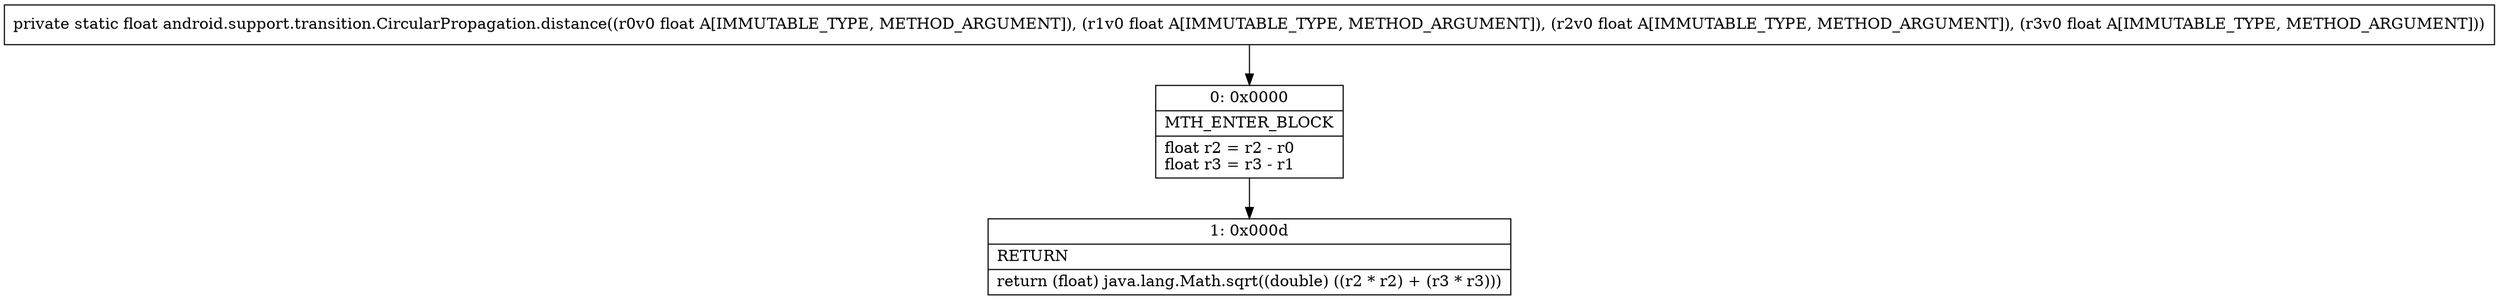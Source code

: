 digraph "CFG forandroid.support.transition.CircularPropagation.distance(FFFF)F" {
Node_0 [shape=record,label="{0\:\ 0x0000|MTH_ENTER_BLOCK\l|float r2 = r2 \- r0\lfloat r3 = r3 \- r1\l}"];
Node_1 [shape=record,label="{1\:\ 0x000d|RETURN\l|return (float) java.lang.Math.sqrt((double) ((r2 * r2) + (r3 * r3)))\l}"];
MethodNode[shape=record,label="{private static float android.support.transition.CircularPropagation.distance((r0v0 float A[IMMUTABLE_TYPE, METHOD_ARGUMENT]), (r1v0 float A[IMMUTABLE_TYPE, METHOD_ARGUMENT]), (r2v0 float A[IMMUTABLE_TYPE, METHOD_ARGUMENT]), (r3v0 float A[IMMUTABLE_TYPE, METHOD_ARGUMENT])) }"];
MethodNode -> Node_0;
Node_0 -> Node_1;
}


